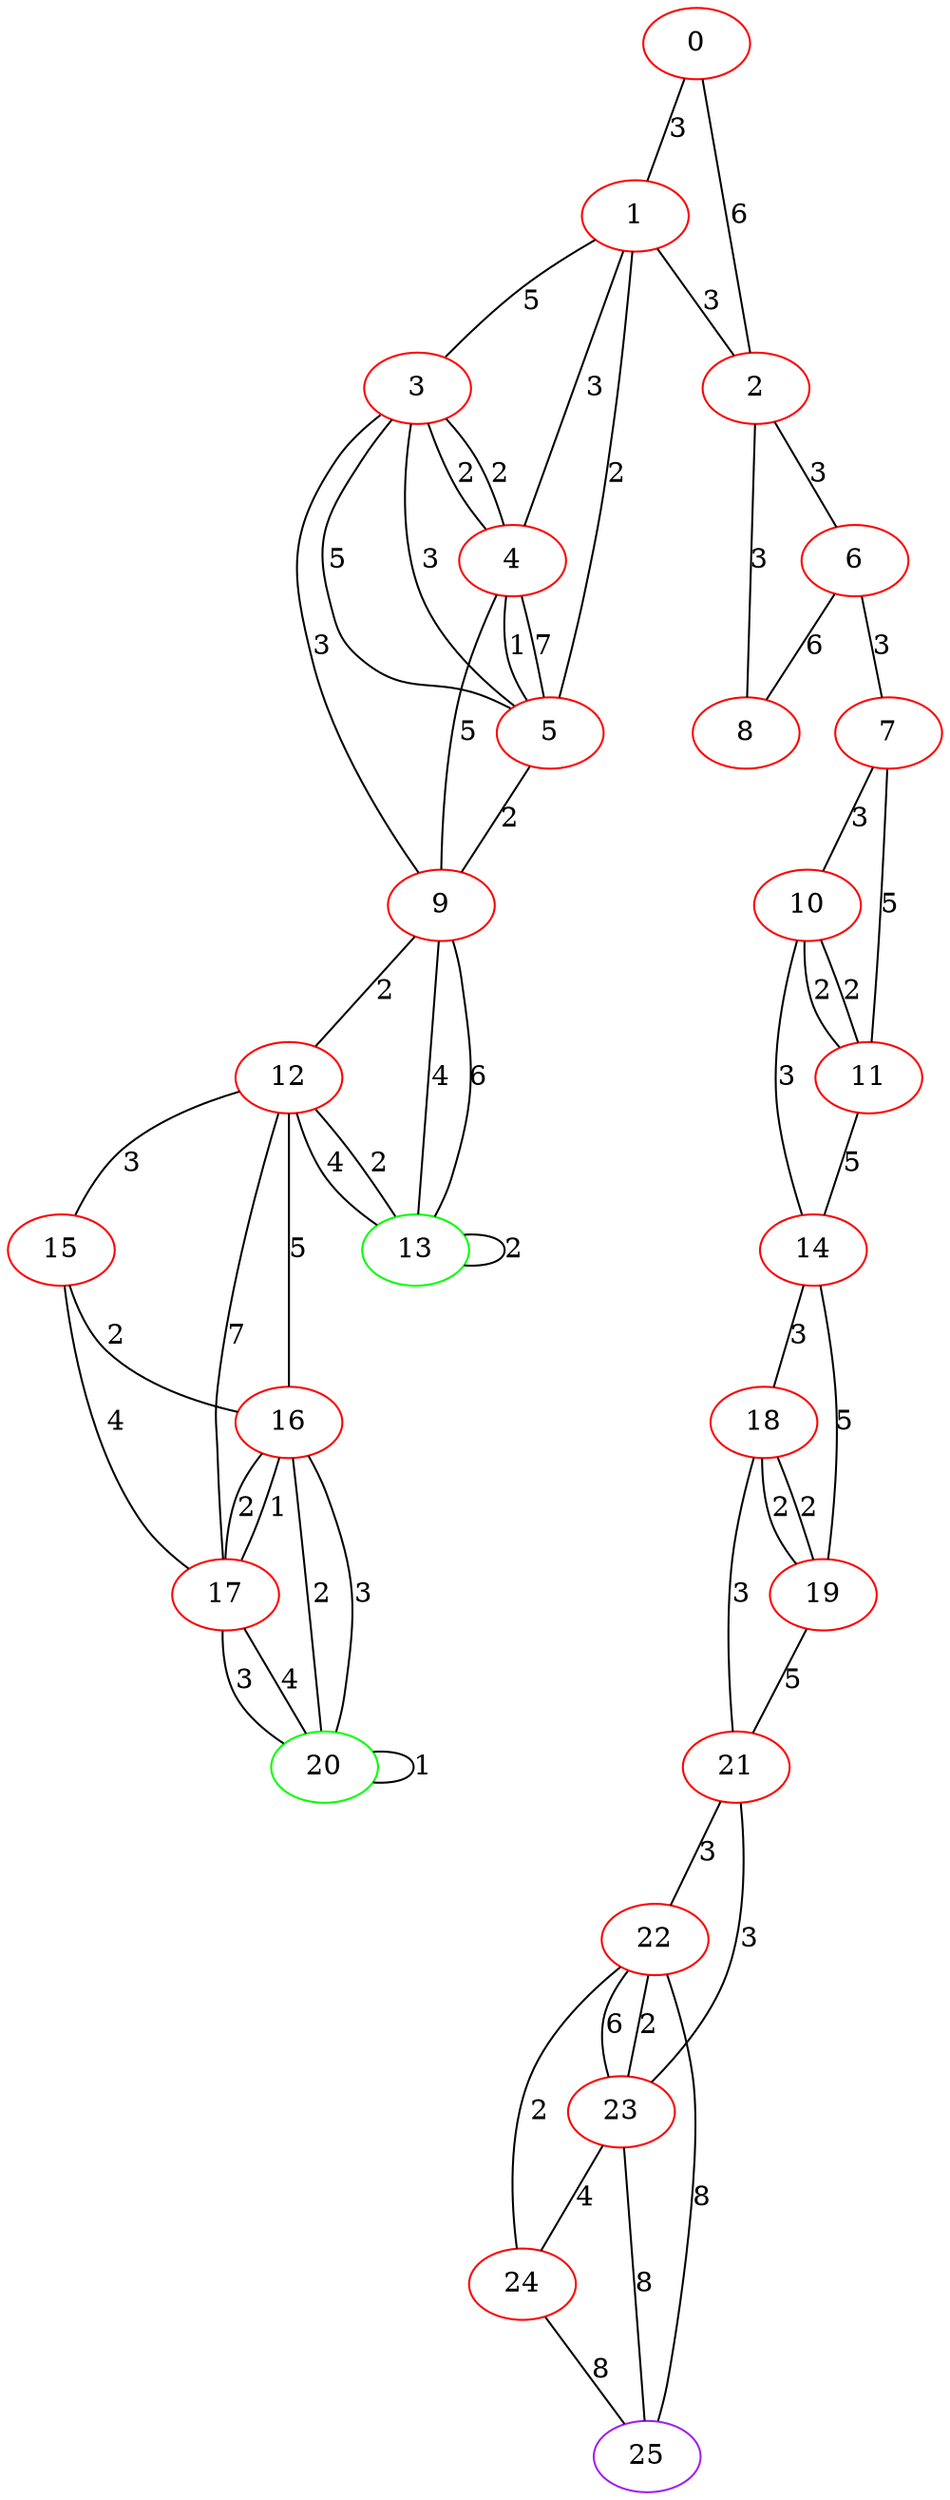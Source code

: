graph "" {
0 [color=red, weight=1];
1 [color=red, weight=1];
2 [color=red, weight=1];
3 [color=red, weight=1];
4 [color=red, weight=1];
5 [color=red, weight=1];
6 [color=red, weight=1];
7 [color=red, weight=1];
8 [color=red, weight=1];
9 [color=red, weight=1];
10 [color=red, weight=1];
11 [color=red, weight=1];
12 [color=red, weight=1];
13 [color=green, weight=2];
14 [color=red, weight=1];
15 [color=red, weight=1];
16 [color=red, weight=1];
17 [color=red, weight=1];
18 [color=red, weight=1];
19 [color=red, weight=1];
20 [color=green, weight=2];
21 [color=red, weight=1];
22 [color=red, weight=1];
23 [color=red, weight=1];
24 [color=red, weight=1];
25 [color=purple, weight=4];
0 -- 1  [key=0, label=3];
0 -- 2  [key=0, label=6];
1 -- 2  [key=0, label=3];
1 -- 3  [key=0, label=5];
1 -- 4  [key=0, label=3];
1 -- 5  [key=0, label=2];
2 -- 8  [key=0, label=3];
2 -- 6  [key=0, label=3];
3 -- 9  [key=0, label=3];
3 -- 4  [key=0, label=2];
3 -- 4  [key=1, label=2];
3 -- 5  [key=0, label=5];
3 -- 5  [key=1, label=3];
4 -- 9  [key=0, label=5];
4 -- 5  [key=0, label=7];
4 -- 5  [key=1, label=1];
5 -- 9  [key=0, label=2];
6 -- 8  [key=0, label=6];
6 -- 7  [key=0, label=3];
7 -- 10  [key=0, label=3];
7 -- 11  [key=0, label=5];
9 -- 12  [key=0, label=2];
9 -- 13  [key=0, label=4];
9 -- 13  [key=1, label=6];
10 -- 11  [key=0, label=2];
10 -- 11  [key=1, label=2];
10 -- 14  [key=0, label=3];
11 -- 14  [key=0, label=5];
12 -- 16  [key=0, label=5];
12 -- 17  [key=0, label=7];
12 -- 13  [key=0, label=2];
12 -- 13  [key=1, label=4];
12 -- 15  [key=0, label=3];
13 -- 13  [key=0, label=2];
14 -- 19  [key=0, label=5];
14 -- 18  [key=0, label=3];
15 -- 16  [key=0, label=2];
15 -- 17  [key=0, label=4];
16 -- 17  [key=0, label=2];
16 -- 17  [key=1, label=1];
16 -- 20  [key=0, label=2];
16 -- 20  [key=1, label=3];
17 -- 20  [key=0, label=3];
17 -- 20  [key=1, label=4];
18 -- 19  [key=0, label=2];
18 -- 19  [key=1, label=2];
18 -- 21  [key=0, label=3];
19 -- 21  [key=0, label=5];
20 -- 20  [key=0, label=1];
21 -- 22  [key=0, label=3];
21 -- 23  [key=0, label=3];
22 -- 24  [key=0, label=2];
22 -- 25  [key=0, label=8];
22 -- 23  [key=0, label=6];
22 -- 23  [key=1, label=2];
23 -- 24  [key=0, label=4];
23 -- 25  [key=0, label=8];
24 -- 25  [key=0, label=8];
}
